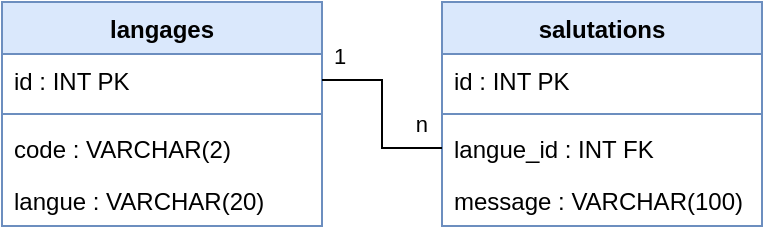 <mxfile version="20.8.10" type="device"><diagram name="Page-1" id="D15IuSRsZ--vEKlIKLfG"><mxGraphModel dx="1050" dy="629" grid="1" gridSize="10" guides="1" tooltips="1" connect="1" arrows="1" fold="1" page="1" pageScale="1" pageWidth="827" pageHeight="1169" math="0" shadow="0"><root><mxCell id="0"/><mxCell id="1" parent="0"/><mxCell id="JWQaBv4aYvrW47wB9X5X-3" value="langages" style="swimlane;fontStyle=1;align=center;verticalAlign=top;childLayout=stackLayout;horizontal=1;startSize=26;horizontalStack=0;resizeParent=1;resizeParentMax=0;resizeLast=0;collapsible=1;marginBottom=0;fillColor=#dae8fc;strokeColor=#6c8ebf;" vertex="1" parent="1"><mxGeometry x="130" y="150" width="160" height="112" as="geometry"/></mxCell><mxCell id="JWQaBv4aYvrW47wB9X5X-4" value="id : INT PK" style="text;strokeColor=none;fillColor=none;align=left;verticalAlign=top;spacingLeft=4;spacingRight=4;overflow=hidden;rotatable=0;points=[[0,0.5],[1,0.5]];portConstraint=eastwest;" vertex="1" parent="JWQaBv4aYvrW47wB9X5X-3"><mxGeometry y="26" width="160" height="26" as="geometry"/></mxCell><mxCell id="JWQaBv4aYvrW47wB9X5X-5" value="" style="line;strokeWidth=1;fillColor=none;align=left;verticalAlign=middle;spacingTop=-1;spacingLeft=3;spacingRight=3;rotatable=0;labelPosition=right;points=[];portConstraint=eastwest;strokeColor=inherit;" vertex="1" parent="JWQaBv4aYvrW47wB9X5X-3"><mxGeometry y="52" width="160" height="8" as="geometry"/></mxCell><mxCell id="JWQaBv4aYvrW47wB9X5X-6" value="code : VARCHAR(2)" style="text;strokeColor=none;fillColor=none;align=left;verticalAlign=top;spacingLeft=4;spacingRight=4;overflow=hidden;rotatable=0;points=[[0,0.5],[1,0.5]];portConstraint=eastwest;" vertex="1" parent="JWQaBv4aYvrW47wB9X5X-3"><mxGeometry y="60" width="160" height="26" as="geometry"/></mxCell><mxCell id="JWQaBv4aYvrW47wB9X5X-7" value="langue : VARCHAR(20)" style="text;strokeColor=none;fillColor=none;align=left;verticalAlign=top;spacingLeft=4;spacingRight=4;overflow=hidden;rotatable=0;points=[[0,0.5],[1,0.5]];portConstraint=eastwest;" vertex="1" parent="JWQaBv4aYvrW47wB9X5X-3"><mxGeometry y="86" width="160" height="26" as="geometry"/></mxCell><mxCell id="JWQaBv4aYvrW47wB9X5X-8" value="salutations" style="swimlane;fontStyle=1;align=center;verticalAlign=top;childLayout=stackLayout;horizontal=1;startSize=26;horizontalStack=0;resizeParent=1;resizeParentMax=0;resizeLast=0;collapsible=1;marginBottom=0;fillColor=#dae8fc;strokeColor=#6c8ebf;" vertex="1" parent="1"><mxGeometry x="350" y="150" width="160" height="112" as="geometry"/></mxCell><mxCell id="JWQaBv4aYvrW47wB9X5X-9" value="id : INT PK" style="text;strokeColor=none;fillColor=none;align=left;verticalAlign=top;spacingLeft=4;spacingRight=4;overflow=hidden;rotatable=0;points=[[0,0.5],[1,0.5]];portConstraint=eastwest;" vertex="1" parent="JWQaBv4aYvrW47wB9X5X-8"><mxGeometry y="26" width="160" height="26" as="geometry"/></mxCell><mxCell id="JWQaBv4aYvrW47wB9X5X-10" value="" style="line;strokeWidth=1;fillColor=none;align=left;verticalAlign=middle;spacingTop=-1;spacingLeft=3;spacingRight=3;rotatable=0;labelPosition=right;points=[];portConstraint=eastwest;strokeColor=inherit;" vertex="1" parent="JWQaBv4aYvrW47wB9X5X-8"><mxGeometry y="52" width="160" height="8" as="geometry"/></mxCell><mxCell id="JWQaBv4aYvrW47wB9X5X-11" value="langue_id : INT FK" style="text;strokeColor=none;fillColor=none;align=left;verticalAlign=top;spacingLeft=4;spacingRight=4;overflow=hidden;rotatable=0;points=[[0,0.5],[1,0.5]];portConstraint=eastwest;" vertex="1" parent="JWQaBv4aYvrW47wB9X5X-8"><mxGeometry y="60" width="160" height="26" as="geometry"/></mxCell><mxCell id="JWQaBv4aYvrW47wB9X5X-12" value="message : VARCHAR(100)" style="text;strokeColor=none;fillColor=none;align=left;verticalAlign=top;spacingLeft=4;spacingRight=4;overflow=hidden;rotatable=0;points=[[0,0.5],[1,0.5]];portConstraint=eastwest;" vertex="1" parent="JWQaBv4aYvrW47wB9X5X-8"><mxGeometry y="86" width="160" height="26" as="geometry"/></mxCell><mxCell id="JWQaBv4aYvrW47wB9X5X-13" value="" style="endArrow=none;html=1;edgeStyle=orthogonalEdgeStyle;rounded=0;exitX=1;exitY=0.5;exitDx=0;exitDy=0;entryX=0;entryY=0.5;entryDx=0;entryDy=0;" edge="1" parent="1" source="JWQaBv4aYvrW47wB9X5X-4" target="JWQaBv4aYvrW47wB9X5X-11"><mxGeometry relative="1" as="geometry"><mxPoint x="340" y="330" as="sourcePoint"/><mxPoint x="500" y="330" as="targetPoint"/></mxGeometry></mxCell><mxCell id="JWQaBv4aYvrW47wB9X5X-14" value="1" style="edgeLabel;resizable=0;html=1;align=left;verticalAlign=bottom;" connectable="0" vertex="1" parent="JWQaBv4aYvrW47wB9X5X-13"><mxGeometry x="-1" relative="1" as="geometry"><mxPoint x="4" y="-4" as="offset"/></mxGeometry></mxCell><mxCell id="JWQaBv4aYvrW47wB9X5X-15" value="n" style="edgeLabel;resizable=0;html=1;align=right;verticalAlign=bottom;" connectable="0" vertex="1" parent="JWQaBv4aYvrW47wB9X5X-13"><mxGeometry x="1" relative="1" as="geometry"><mxPoint x="-7" y="-4" as="offset"/></mxGeometry></mxCell></root></mxGraphModel></diagram></mxfile>